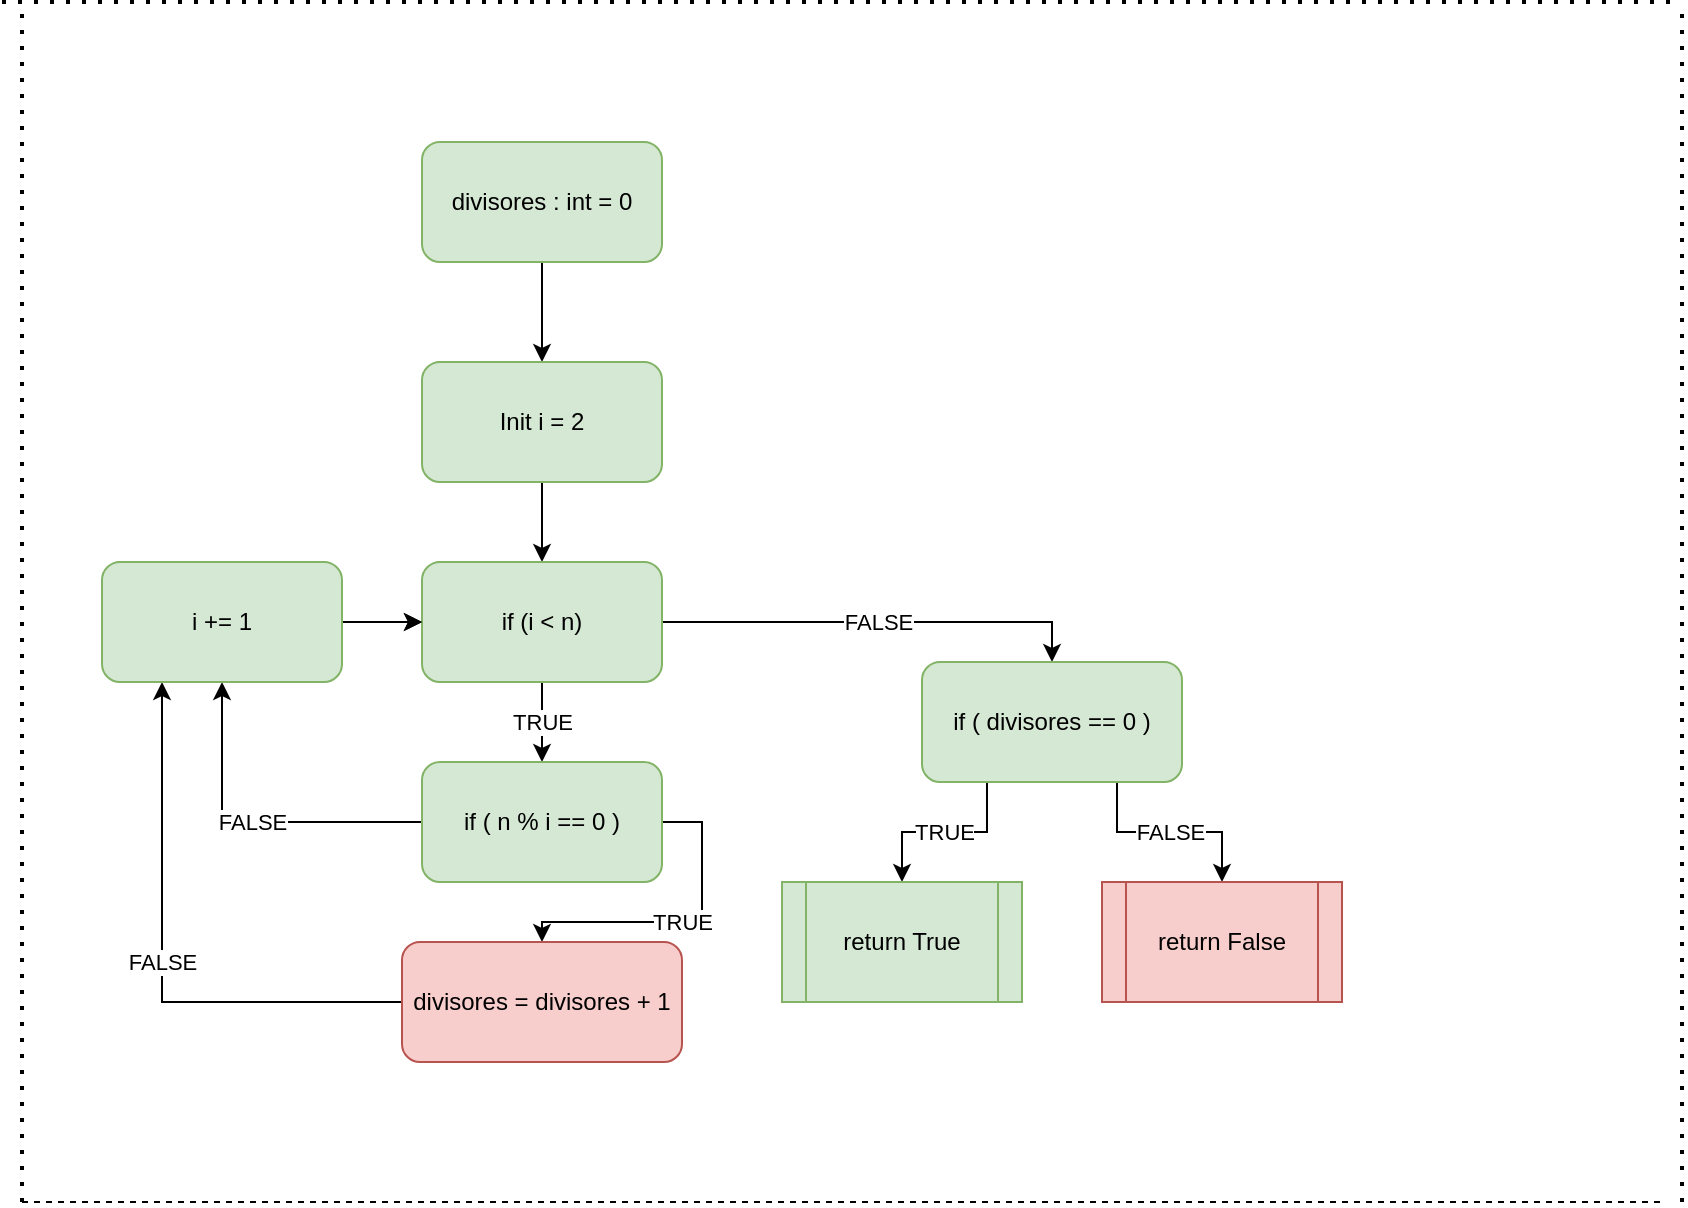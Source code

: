 <mxfile version="21.2.8" type="device">
  <diagram id="C5RBs43oDa-KdzZeNtuy" name="Page-1">
    <mxGraphModel dx="1289" dy="1991" grid="1" gridSize="10" guides="1" tooltips="1" connect="1" arrows="1" fold="1" page="1" pageScale="1" pageWidth="827" pageHeight="1169" math="0" shadow="0">
      <root>
        <mxCell id="WIyWlLk6GJQsqaUBKTNV-0" />
        <mxCell id="WIyWlLk6GJQsqaUBKTNV-1" parent="WIyWlLk6GJQsqaUBKTNV-0" />
        <mxCell id="k0yuNdjmyuhz8RnSBo5H-8" style="edgeStyle=orthogonalEdgeStyle;rounded=0;orthogonalLoop=1;jettySize=auto;html=1;exitX=0.5;exitY=1;exitDx=0;exitDy=0;entryX=0.5;entryY=0;entryDx=0;entryDy=0;" edge="1" parent="WIyWlLk6GJQsqaUBKTNV-1" source="k0yuNdjmyuhz8RnSBo5H-0" target="k0yuNdjmyuhz8RnSBo5H-6">
          <mxGeometry relative="1" as="geometry" />
        </mxCell>
        <mxCell id="k0yuNdjmyuhz8RnSBo5H-13" style="edgeStyle=orthogonalEdgeStyle;rounded=0;orthogonalLoop=1;jettySize=auto;html=1;exitX=0.5;exitY=1;exitDx=0;exitDy=0;" edge="1" parent="WIyWlLk6GJQsqaUBKTNV-1" source="k0yuNdjmyuhz8RnSBo5H-6" target="k0yuNdjmyuhz8RnSBo5H-14">
          <mxGeometry relative="1" as="geometry">
            <mxPoint x="260" y="280" as="targetPoint" />
          </mxGeometry>
        </mxCell>
        <mxCell id="k0yuNdjmyuhz8RnSBo5H-6" value="Init i = 2" style="rounded=1;whiteSpace=wrap;html=1;fillColor=#d5e8d4;strokeColor=#82b366;" vertex="1" parent="WIyWlLk6GJQsqaUBKTNV-1">
          <mxGeometry x="200" y="180" width="120" height="60" as="geometry" />
        </mxCell>
        <mxCell id="k0yuNdjmyuhz8RnSBo5H-34" value="TRUE" style="edgeStyle=orthogonalEdgeStyle;rounded=0;orthogonalLoop=1;jettySize=auto;html=1;exitX=0.5;exitY=1;exitDx=0;exitDy=0;entryX=0.5;entryY=0;entryDx=0;entryDy=0;" edge="1" parent="WIyWlLk6GJQsqaUBKTNV-1" source="k0yuNdjmyuhz8RnSBo5H-14" target="k0yuNdjmyuhz8RnSBo5H-25">
          <mxGeometry relative="1" as="geometry" />
        </mxCell>
        <mxCell id="k0yuNdjmyuhz8RnSBo5H-37" value="FALSE" style="edgeStyle=orthogonalEdgeStyle;rounded=0;orthogonalLoop=1;jettySize=auto;html=1;exitX=1;exitY=0.5;exitDx=0;exitDy=0;entryX=0.5;entryY=0;entryDx=0;entryDy=0;" edge="1" parent="WIyWlLk6GJQsqaUBKTNV-1" source="k0yuNdjmyuhz8RnSBo5H-14" target="k0yuNdjmyuhz8RnSBo5H-36">
          <mxGeometry relative="1" as="geometry" />
        </mxCell>
        <mxCell id="k0yuNdjmyuhz8RnSBo5H-14" value="if (i &amp;lt;&amp;nbsp;n)" style="rounded=1;whiteSpace=wrap;html=1;fillColor=#d5e8d4;strokeColor=#82b366;" vertex="1" parent="WIyWlLk6GJQsqaUBKTNV-1">
          <mxGeometry x="200" y="280" width="120" height="60" as="geometry" />
        </mxCell>
        <mxCell id="k0yuNdjmyuhz8RnSBo5H-27" value="TRUE" style="edgeStyle=orthogonalEdgeStyle;rounded=0;orthogonalLoop=1;jettySize=auto;html=1;exitX=1;exitY=0.5;exitDx=0;exitDy=0;" edge="1" parent="WIyWlLk6GJQsqaUBKTNV-1" source="k0yuNdjmyuhz8RnSBo5H-25" target="k0yuNdjmyuhz8RnSBo5H-28">
          <mxGeometry relative="1" as="geometry">
            <mxPoint x="360" y="460" as="targetPoint" />
          </mxGeometry>
        </mxCell>
        <mxCell id="k0yuNdjmyuhz8RnSBo5H-30" value="FALSE" style="edgeStyle=orthogonalEdgeStyle;rounded=0;orthogonalLoop=1;jettySize=auto;html=1;exitX=0;exitY=0.5;exitDx=0;exitDy=0;" edge="1" parent="WIyWlLk6GJQsqaUBKTNV-1" source="k0yuNdjmyuhz8RnSBo5H-25" target="k0yuNdjmyuhz8RnSBo5H-31">
          <mxGeometry relative="1" as="geometry">
            <mxPoint x="80" y="370" as="targetPoint" />
          </mxGeometry>
        </mxCell>
        <mxCell id="k0yuNdjmyuhz8RnSBo5H-25" value="if ( n % i == 0 )" style="rounded=1;whiteSpace=wrap;html=1;fillColor=#d5e8d4;strokeColor=#82b366;" vertex="1" parent="WIyWlLk6GJQsqaUBKTNV-1">
          <mxGeometry x="200" y="380" width="120" height="60" as="geometry" />
        </mxCell>
        <mxCell id="k0yuNdjmyuhz8RnSBo5H-32" value="FALSE" style="edgeStyle=orthogonalEdgeStyle;rounded=0;orthogonalLoop=1;jettySize=auto;html=1;exitX=0;exitY=0.5;exitDx=0;exitDy=0;entryX=0.25;entryY=1;entryDx=0;entryDy=0;" edge="1" parent="WIyWlLk6GJQsqaUBKTNV-1" source="k0yuNdjmyuhz8RnSBo5H-28" target="k0yuNdjmyuhz8RnSBo5H-31">
          <mxGeometry relative="1" as="geometry" />
        </mxCell>
        <mxCell id="k0yuNdjmyuhz8RnSBo5H-28" value="divisores = divisores + 1" style="rounded=1;whiteSpace=wrap;html=1;fillColor=#f8cecc;strokeColor=#b85450;" vertex="1" parent="WIyWlLk6GJQsqaUBKTNV-1">
          <mxGeometry x="190" y="470" width="140" height="60" as="geometry" />
        </mxCell>
        <mxCell id="k0yuNdjmyuhz8RnSBo5H-33" style="edgeStyle=orthogonalEdgeStyle;rounded=0;orthogonalLoop=1;jettySize=auto;html=1;exitX=1;exitY=0.5;exitDx=0;exitDy=0;entryX=0;entryY=0.5;entryDx=0;entryDy=0;" edge="1" parent="WIyWlLk6GJQsqaUBKTNV-1" source="k0yuNdjmyuhz8RnSBo5H-31" target="k0yuNdjmyuhz8RnSBo5H-14">
          <mxGeometry relative="1" as="geometry" />
        </mxCell>
        <mxCell id="k0yuNdjmyuhz8RnSBo5H-52" value="" style="edgeStyle=orthogonalEdgeStyle;rounded=0;orthogonalLoop=1;jettySize=auto;html=1;" edge="1" parent="WIyWlLk6GJQsqaUBKTNV-1" source="k0yuNdjmyuhz8RnSBo5H-31" target="k0yuNdjmyuhz8RnSBo5H-14">
          <mxGeometry relative="1" as="geometry" />
        </mxCell>
        <mxCell id="k0yuNdjmyuhz8RnSBo5H-31" value="i += 1" style="rounded=1;whiteSpace=wrap;html=1;fillColor=#d5e8d4;strokeColor=#82b366;" vertex="1" parent="WIyWlLk6GJQsqaUBKTNV-1">
          <mxGeometry x="40" y="280" width="120" height="60" as="geometry" />
        </mxCell>
        <mxCell id="k0yuNdjmyuhz8RnSBo5H-46" value="FALSE" style="edgeStyle=orthogonalEdgeStyle;rounded=0;orthogonalLoop=1;jettySize=auto;html=1;exitX=0.75;exitY=1;exitDx=0;exitDy=0;entryX=0.5;entryY=0;entryDx=0;entryDy=0;" edge="1" parent="WIyWlLk6GJQsqaUBKTNV-1" source="k0yuNdjmyuhz8RnSBo5H-36" target="k0yuNdjmyuhz8RnSBo5H-41">
          <mxGeometry relative="1" as="geometry" />
        </mxCell>
        <mxCell id="k0yuNdjmyuhz8RnSBo5H-47" value="TRUE" style="edgeStyle=orthogonalEdgeStyle;rounded=0;orthogonalLoop=1;jettySize=auto;html=1;exitX=0.25;exitY=1;exitDx=0;exitDy=0;entryX=0.5;entryY=0;entryDx=0;entryDy=0;" edge="1" parent="WIyWlLk6GJQsqaUBKTNV-1" source="k0yuNdjmyuhz8RnSBo5H-36" target="k0yuNdjmyuhz8RnSBo5H-40">
          <mxGeometry relative="1" as="geometry" />
        </mxCell>
        <mxCell id="k0yuNdjmyuhz8RnSBo5H-36" value="if ( divisores == 0 )" style="rounded=1;whiteSpace=wrap;html=1;fillColor=#d5e8d4;strokeColor=#82b366;" vertex="1" parent="WIyWlLk6GJQsqaUBKTNV-1">
          <mxGeometry x="450" y="330" width="130" height="60" as="geometry" />
        </mxCell>
        <mxCell id="k0yuNdjmyuhz8RnSBo5H-40" value="return True" style="shape=process;whiteSpace=wrap;html=1;backgroundOutline=1;fillColor=#d5e8d4;strokeColor=#82b366;" vertex="1" parent="WIyWlLk6GJQsqaUBKTNV-1">
          <mxGeometry x="380" y="440" width="120" height="60" as="geometry" />
        </mxCell>
        <mxCell id="k0yuNdjmyuhz8RnSBo5H-41" value="return False" style="shape=process;whiteSpace=wrap;html=1;backgroundOutline=1;fillColor=#f8cecc;strokeColor=#b85450;" vertex="1" parent="WIyWlLk6GJQsqaUBKTNV-1">
          <mxGeometry x="540" y="440" width="120" height="60" as="geometry" />
        </mxCell>
        <mxCell id="k0yuNdjmyuhz8RnSBo5H-0" value="divisores : int = 0" style="rounded=1;whiteSpace=wrap;html=1;labelBackgroundColor=none;fillColor=#d5e8d4;strokeColor=#82b366;" vertex="1" parent="WIyWlLk6GJQsqaUBKTNV-1">
          <mxGeometry x="200" y="70" width="120" height="60" as="geometry" />
        </mxCell>
        <mxCell id="k0yuNdjmyuhz8RnSBo5H-48" value="" style="endArrow=none;dashed=1;html=1;rounded=0;" edge="1" parent="WIyWlLk6GJQsqaUBKTNV-1">
          <mxGeometry width="50" height="50" relative="1" as="geometry">
            <mxPoint y="600" as="sourcePoint" />
            <mxPoint x="820" y="600" as="targetPoint" />
          </mxGeometry>
        </mxCell>
        <mxCell id="k0yuNdjmyuhz8RnSBo5H-49" value="" style="endArrow=none;dashed=1;html=1;dashPattern=1 3;strokeWidth=2;rounded=0;" edge="1" parent="WIyWlLk6GJQsqaUBKTNV-1">
          <mxGeometry width="50" height="50" relative="1" as="geometry">
            <mxPoint x="830" y="600" as="sourcePoint" />
            <mxPoint x="830" as="targetPoint" />
          </mxGeometry>
        </mxCell>
        <mxCell id="k0yuNdjmyuhz8RnSBo5H-50" value="" style="endArrow=none;dashed=1;html=1;dashPattern=1 3;strokeWidth=2;rounded=0;" edge="1" parent="WIyWlLk6GJQsqaUBKTNV-1">
          <mxGeometry width="50" height="50" relative="1" as="geometry">
            <mxPoint x="-10" as="sourcePoint" />
            <mxPoint x="830" as="targetPoint" />
          </mxGeometry>
        </mxCell>
        <mxCell id="k0yuNdjmyuhz8RnSBo5H-51" value="" style="endArrow=none;dashed=1;html=1;dashPattern=1 3;strokeWidth=2;rounded=0;" edge="1" parent="WIyWlLk6GJQsqaUBKTNV-1">
          <mxGeometry width="50" height="50" relative="1" as="geometry">
            <mxPoint y="600" as="sourcePoint" />
            <mxPoint as="targetPoint" />
          </mxGeometry>
        </mxCell>
      </root>
    </mxGraphModel>
  </diagram>
</mxfile>
